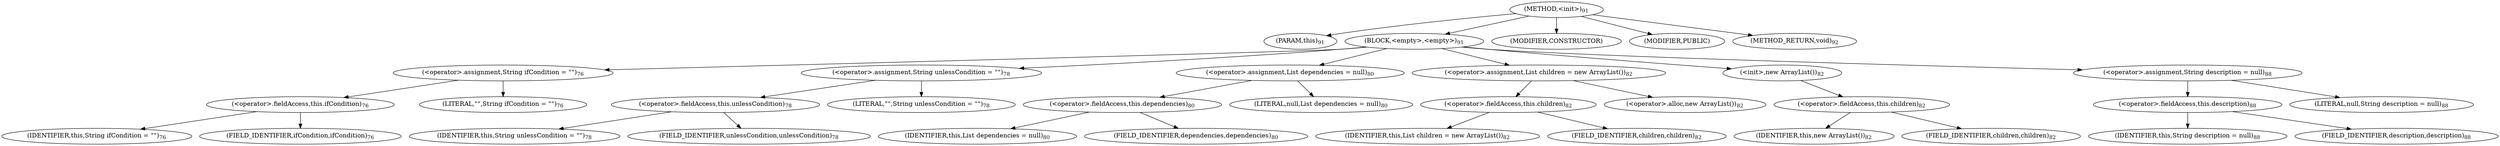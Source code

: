 digraph "&lt;init&gt;" {  
"88" [label = <(METHOD,&lt;init&gt;)<SUB>91</SUB>> ]
"89" [label = <(PARAM,this)<SUB>91</SUB>> ]
"90" [label = <(BLOCK,&lt;empty&gt;,&lt;empty&gt;)<SUB>91</SUB>> ]
"91" [label = <(&lt;operator&gt;.assignment,String ifCondition = &quot;&quot;)<SUB>76</SUB>> ]
"92" [label = <(&lt;operator&gt;.fieldAccess,this.ifCondition)<SUB>76</SUB>> ]
"93" [label = <(IDENTIFIER,this,String ifCondition = &quot;&quot;)<SUB>76</SUB>> ]
"94" [label = <(FIELD_IDENTIFIER,ifCondition,ifCondition)<SUB>76</SUB>> ]
"95" [label = <(LITERAL,&quot;&quot;,String ifCondition = &quot;&quot;)<SUB>76</SUB>> ]
"96" [label = <(&lt;operator&gt;.assignment,String unlessCondition = &quot;&quot;)<SUB>78</SUB>> ]
"97" [label = <(&lt;operator&gt;.fieldAccess,this.unlessCondition)<SUB>78</SUB>> ]
"98" [label = <(IDENTIFIER,this,String unlessCondition = &quot;&quot;)<SUB>78</SUB>> ]
"99" [label = <(FIELD_IDENTIFIER,unlessCondition,unlessCondition)<SUB>78</SUB>> ]
"100" [label = <(LITERAL,&quot;&quot;,String unlessCondition = &quot;&quot;)<SUB>78</SUB>> ]
"101" [label = <(&lt;operator&gt;.assignment,List dependencies = null)<SUB>80</SUB>> ]
"102" [label = <(&lt;operator&gt;.fieldAccess,this.dependencies)<SUB>80</SUB>> ]
"103" [label = <(IDENTIFIER,this,List dependencies = null)<SUB>80</SUB>> ]
"104" [label = <(FIELD_IDENTIFIER,dependencies,dependencies)<SUB>80</SUB>> ]
"105" [label = <(LITERAL,null,List dependencies = null)<SUB>80</SUB>> ]
"106" [label = <(&lt;operator&gt;.assignment,List children = new ArrayList())<SUB>82</SUB>> ]
"107" [label = <(&lt;operator&gt;.fieldAccess,this.children)<SUB>82</SUB>> ]
"108" [label = <(IDENTIFIER,this,List children = new ArrayList())<SUB>82</SUB>> ]
"109" [label = <(FIELD_IDENTIFIER,children,children)<SUB>82</SUB>> ]
"110" [label = <(&lt;operator&gt;.alloc,new ArrayList())<SUB>82</SUB>> ]
"111" [label = <(&lt;init&gt;,new ArrayList())<SUB>82</SUB>> ]
"112" [label = <(&lt;operator&gt;.fieldAccess,this.children)<SUB>82</SUB>> ]
"113" [label = <(IDENTIFIER,this,new ArrayList())<SUB>82</SUB>> ]
"114" [label = <(FIELD_IDENTIFIER,children,children)<SUB>82</SUB>> ]
"115" [label = <(&lt;operator&gt;.assignment,String description = null)<SUB>88</SUB>> ]
"116" [label = <(&lt;operator&gt;.fieldAccess,this.description)<SUB>88</SUB>> ]
"117" [label = <(IDENTIFIER,this,String description = null)<SUB>88</SUB>> ]
"118" [label = <(FIELD_IDENTIFIER,description,description)<SUB>88</SUB>> ]
"119" [label = <(LITERAL,null,String description = null)<SUB>88</SUB>> ]
"120" [label = <(MODIFIER,CONSTRUCTOR)> ]
"121" [label = <(MODIFIER,PUBLIC)> ]
"122" [label = <(METHOD_RETURN,void)<SUB>92</SUB>> ]
  "88" -> "89" 
  "88" -> "90" 
  "88" -> "120" 
  "88" -> "121" 
  "88" -> "122" 
  "90" -> "91" 
  "90" -> "96" 
  "90" -> "101" 
  "90" -> "106" 
  "90" -> "111" 
  "90" -> "115" 
  "91" -> "92" 
  "91" -> "95" 
  "92" -> "93" 
  "92" -> "94" 
  "96" -> "97" 
  "96" -> "100" 
  "97" -> "98" 
  "97" -> "99" 
  "101" -> "102" 
  "101" -> "105" 
  "102" -> "103" 
  "102" -> "104" 
  "106" -> "107" 
  "106" -> "110" 
  "107" -> "108" 
  "107" -> "109" 
  "111" -> "112" 
  "112" -> "113" 
  "112" -> "114" 
  "115" -> "116" 
  "115" -> "119" 
  "116" -> "117" 
  "116" -> "118" 
}

